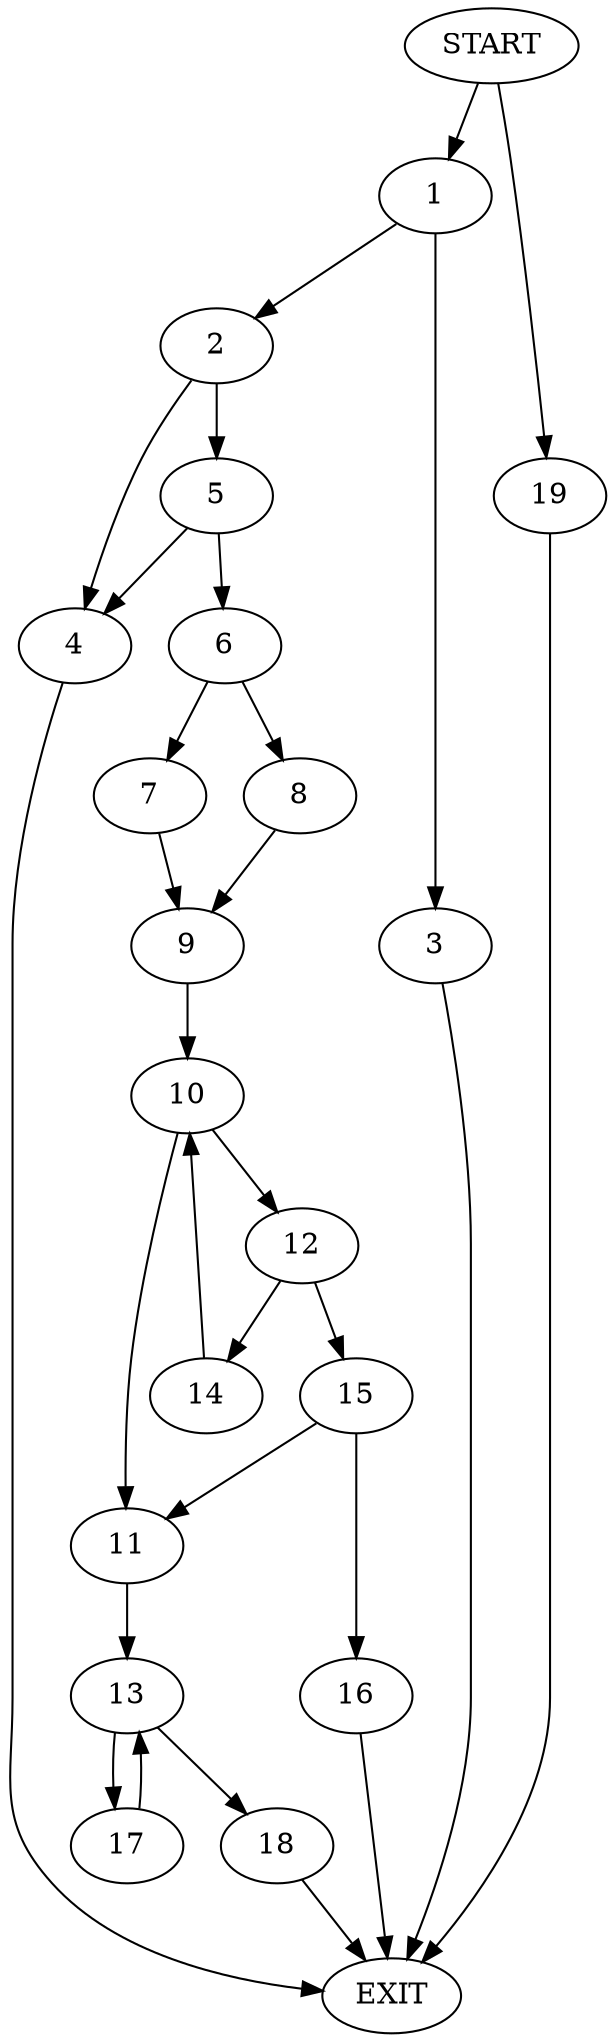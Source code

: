 digraph {
0 [label="START"]
20 [label="EXIT"]
0 -> 1
1 -> 2
1 -> 3
2 -> 4
2 -> 5
3 -> 20
4 -> 20
5 -> 6
5 -> 4
6 -> 7
6 -> 8
7 -> 9
8 -> 9
9 -> 10
10 -> 11
10 -> 12
11 -> 13
12 -> 14
12 -> 15
15 -> 16
15 -> 11
14 -> 10
16 -> 20
13 -> 17
13 -> 18
17 -> 13
18 -> 20
0 -> 19
19 -> 20
}
